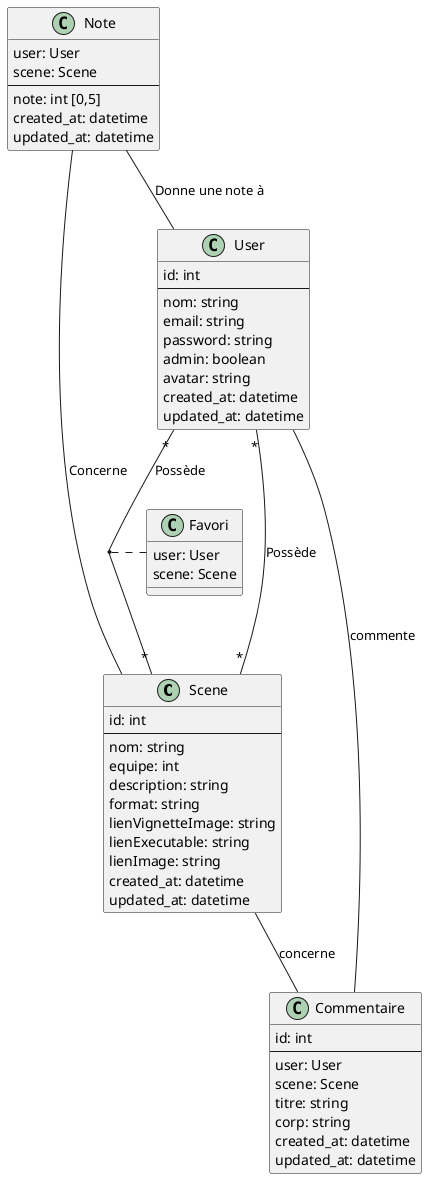 @startuml

class Scene {
  id: int
  --
  nom: string
  equipe: int
  description: string
  format: string
  lienVignetteImage: string
  lienExecutable: string
  lienImage: string
  created_at: datetime
  updated_at: datetime
}

class User {
  id: int
  --
  nom: string
  email: string
  password: string
  admin: boolean
  avatar: string
  created_at: datetime
  updated_at: datetime
}

class Commentaire {
  id: int
  --
  user: User
  scene: Scene
  titre: string
  corp: string
  created_at: datetime
  updated_at: datetime
}

class Note{
  user: User
  scene: Scene
  --
  note: int [0,5]
  created_at: datetime
  updated_at: datetime
}

class Favori {
  user: User
  scene: Scene
}

User  --  Commentaire : commente
Scene  --  Commentaire : concerne

User "*" -- "*" Scene : Possède

User "*" -- "*" Scene : Possède
Note -- User : Donne une note à
Note -- Scene : Concerne

(User, Scene) . Favori

@enduml

